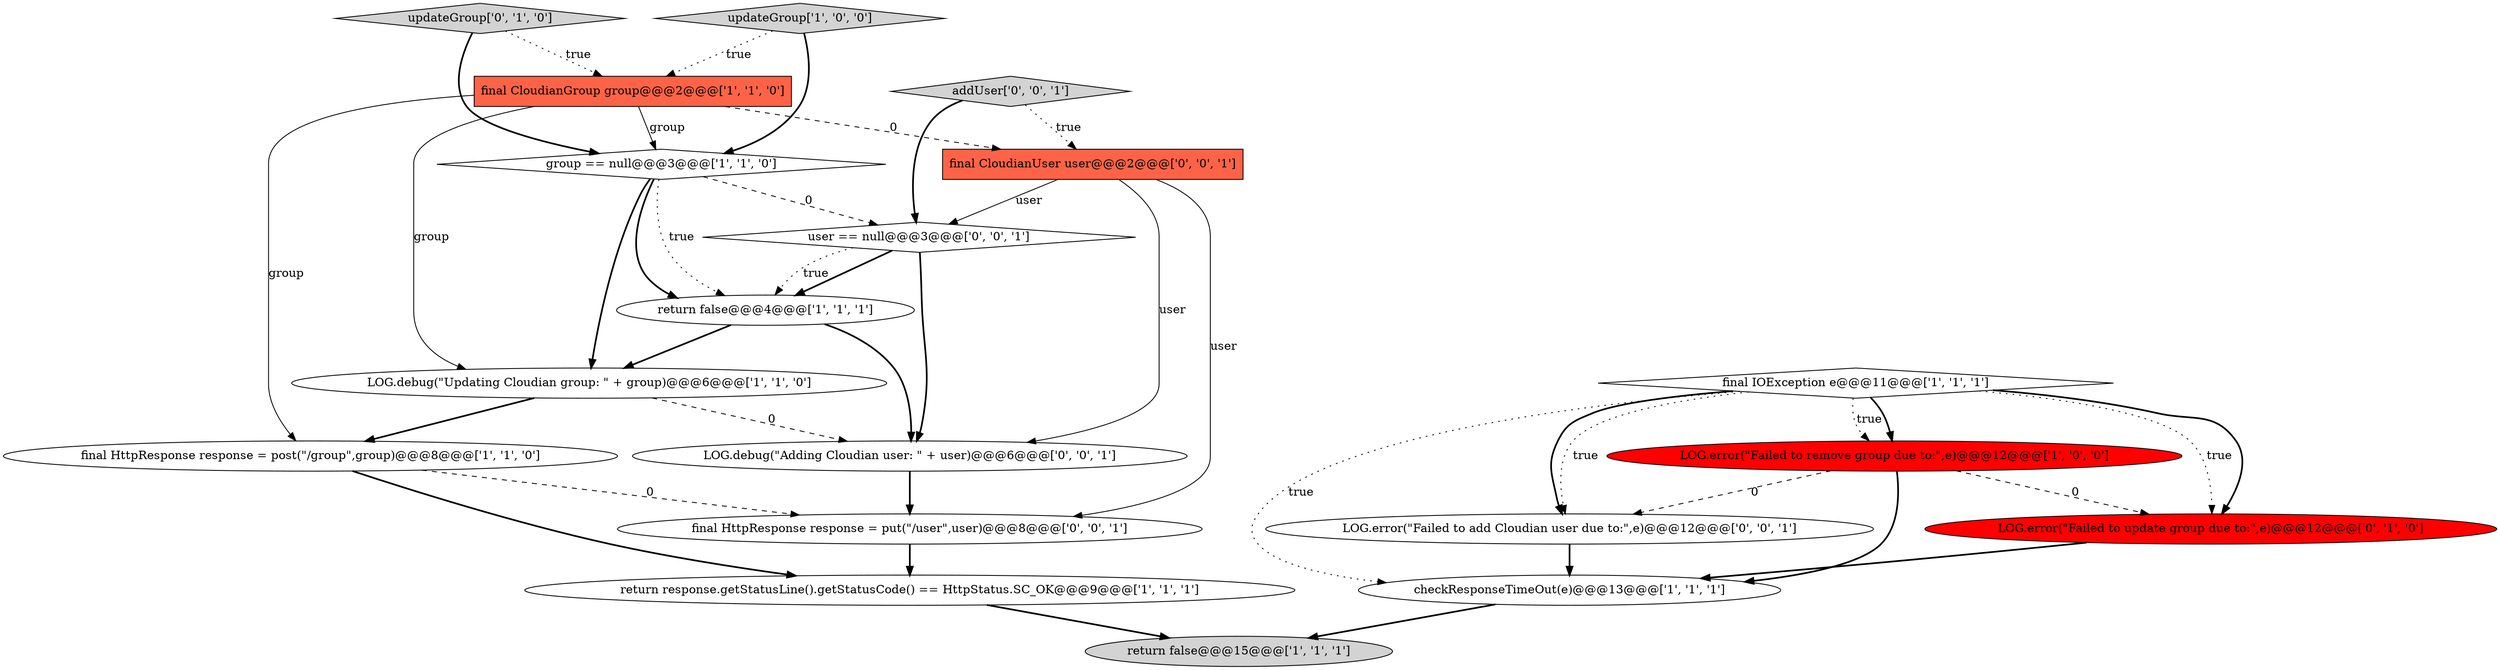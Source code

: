 digraph {
0 [style = filled, label = "final CloudianGroup group@@@2@@@['1', '1', '0']", fillcolor = tomato, shape = box image = "AAA0AAABBB1BBB"];
1 [style = filled, label = "group == null@@@3@@@['1', '1', '0']", fillcolor = white, shape = diamond image = "AAA0AAABBB1BBB"];
9 [style = filled, label = "LOG.debug(\"Updating Cloudian group: \" + group)@@@6@@@['1', '1', '0']", fillcolor = white, shape = ellipse image = "AAA0AAABBB1BBB"];
11 [style = filled, label = "updateGroup['0', '1', '0']", fillcolor = lightgray, shape = diamond image = "AAA0AAABBB2BBB"];
7 [style = filled, label = "return response.getStatusLine().getStatusCode() == HttpStatus.SC_OK@@@9@@@['1', '1', '1']", fillcolor = white, shape = ellipse image = "AAA0AAABBB1BBB"];
3 [style = filled, label = "checkResponseTimeOut(e)@@@13@@@['1', '1', '1']", fillcolor = white, shape = ellipse image = "AAA0AAABBB1BBB"];
13 [style = filled, label = "LOG.debug(\"Adding Cloudian user: \" + user)@@@6@@@['0', '0', '1']", fillcolor = white, shape = ellipse image = "AAA0AAABBB3BBB"];
16 [style = filled, label = "final HttpResponse response = put(\"/user\",user)@@@8@@@['0', '0', '1']", fillcolor = white, shape = ellipse image = "AAA0AAABBB3BBB"];
2 [style = filled, label = "LOG.error(\"Failed to remove group due to:\",e)@@@12@@@['1', '0', '0']", fillcolor = red, shape = ellipse image = "AAA1AAABBB1BBB"];
5 [style = filled, label = "updateGroup['1', '0', '0']", fillcolor = lightgray, shape = diamond image = "AAA0AAABBB1BBB"];
4 [style = filled, label = "final HttpResponse response = post(\"/group\",group)@@@8@@@['1', '1', '0']", fillcolor = white, shape = ellipse image = "AAA0AAABBB1BBB"];
6 [style = filled, label = "return false@@@4@@@['1', '1', '1']", fillcolor = white, shape = ellipse image = "AAA0AAABBB1BBB"];
12 [style = filled, label = "LOG.error(\"Failed to update group due to:\",e)@@@12@@@['0', '1', '0']", fillcolor = red, shape = ellipse image = "AAA1AAABBB2BBB"];
15 [style = filled, label = "user == null@@@3@@@['0', '0', '1']", fillcolor = white, shape = diamond image = "AAA0AAABBB3BBB"];
10 [style = filled, label = "return false@@@15@@@['1', '1', '1']", fillcolor = lightgray, shape = ellipse image = "AAA0AAABBB1BBB"];
8 [style = filled, label = "final IOException e@@@11@@@['1', '1', '1']", fillcolor = white, shape = diamond image = "AAA0AAABBB1BBB"];
18 [style = filled, label = "addUser['0', '0', '1']", fillcolor = lightgray, shape = diamond image = "AAA0AAABBB3BBB"];
14 [style = filled, label = "final CloudianUser user@@@2@@@['0', '0', '1']", fillcolor = tomato, shape = box image = "AAA0AAABBB3BBB"];
17 [style = filled, label = "LOG.error(\"Failed to add Cloudian user due to:\",e)@@@12@@@['0', '0', '1']", fillcolor = white, shape = ellipse image = "AAA0AAABBB3BBB"];
15->13 [style = bold, label=""];
4->16 [style = dashed, label="0"];
7->10 [style = bold, label=""];
11->1 [style = bold, label=""];
14->16 [style = solid, label="user"];
8->2 [style = dotted, label="true"];
0->9 [style = solid, label="group"];
1->15 [style = dashed, label="0"];
9->4 [style = bold, label=""];
2->3 [style = bold, label=""];
8->17 [style = dotted, label="true"];
18->15 [style = bold, label=""];
16->7 [style = bold, label=""];
15->6 [style = bold, label=""];
5->0 [style = dotted, label="true"];
2->17 [style = dashed, label="0"];
18->14 [style = dotted, label="true"];
8->3 [style = dotted, label="true"];
4->7 [style = bold, label=""];
1->9 [style = bold, label=""];
13->16 [style = bold, label=""];
8->17 [style = bold, label=""];
0->14 [style = dashed, label="0"];
3->10 [style = bold, label=""];
5->1 [style = bold, label=""];
2->12 [style = dashed, label="0"];
1->6 [style = bold, label=""];
8->12 [style = dotted, label="true"];
0->4 [style = solid, label="group"];
8->2 [style = bold, label=""];
15->6 [style = dotted, label="true"];
11->0 [style = dotted, label="true"];
6->13 [style = bold, label=""];
14->13 [style = solid, label="user"];
9->13 [style = dashed, label="0"];
17->3 [style = bold, label=""];
1->6 [style = dotted, label="true"];
14->15 [style = solid, label="user"];
12->3 [style = bold, label=""];
0->1 [style = solid, label="group"];
6->9 [style = bold, label=""];
8->12 [style = bold, label=""];
}
